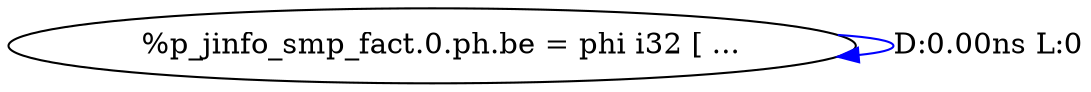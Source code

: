 digraph {
Node0x41255c0[label="  %p_jinfo_smp_fact.0.ph.be = phi i32 [ ..."];
Node0x41255c0 -> Node0x41255c0[label="D:0.00ns L:0",color=blue];
}
